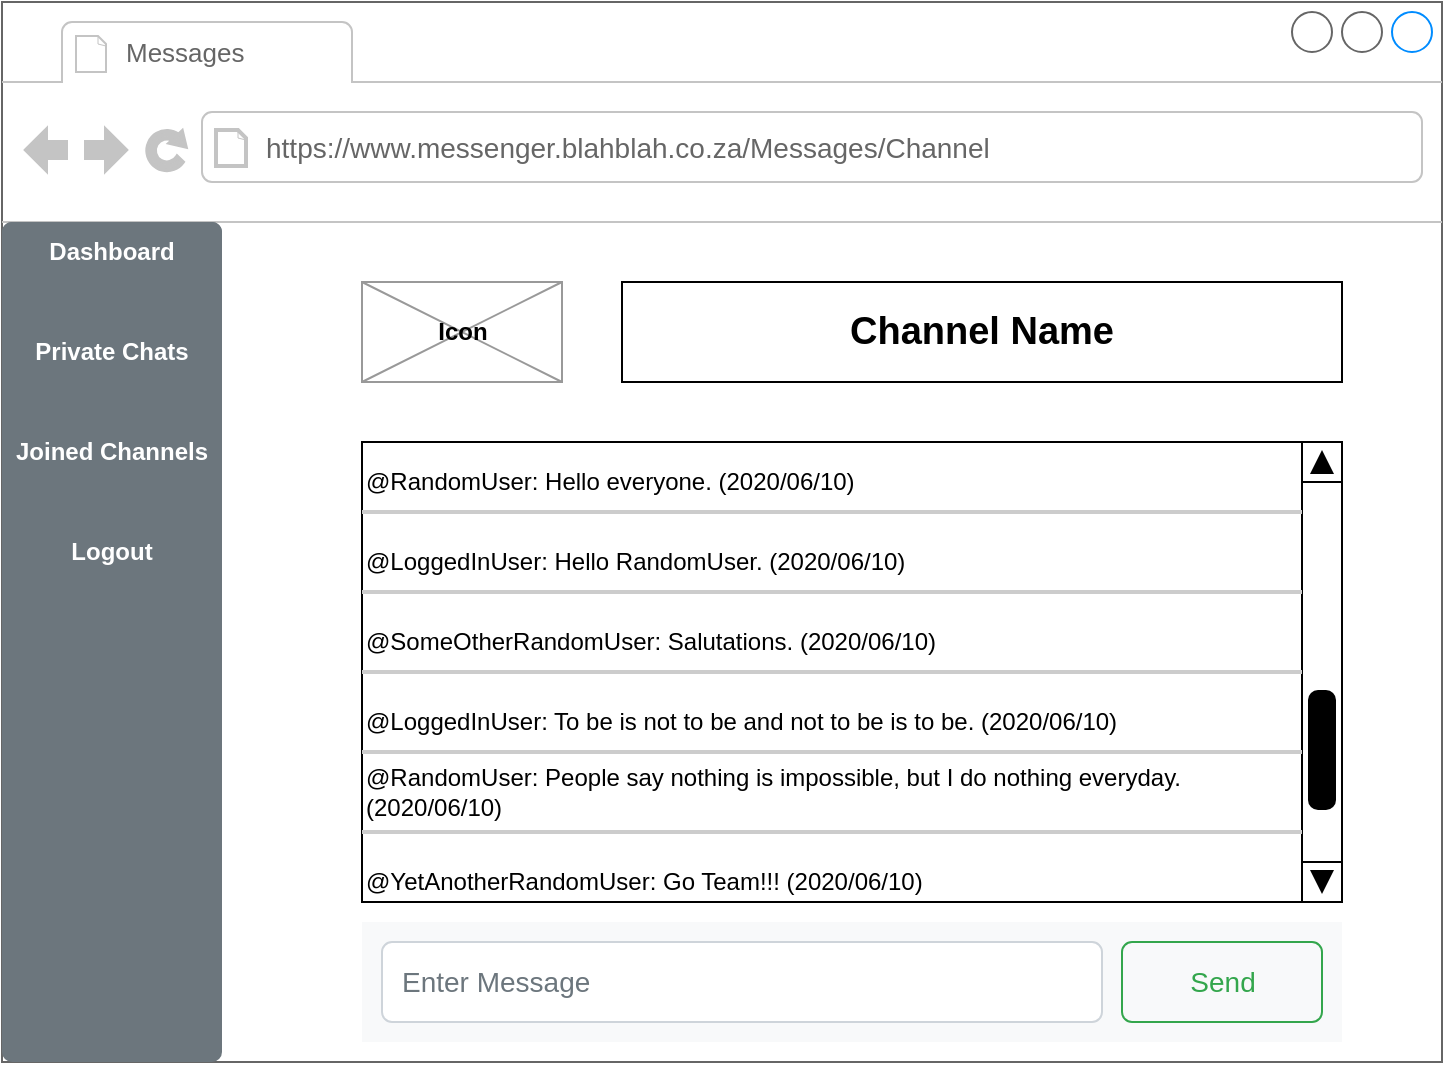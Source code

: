 <mxfile version="13.0.3" type="device"><diagram id="tsvzqU6DXO0SFcKl0I4h" name="Page-1"><mxGraphModel dx="1086" dy="806" grid="1" gridSize="10" guides="1" tooltips="1" connect="1" arrows="1" fold="1" page="1" pageScale="1" pageWidth="827" pageHeight="1169" math="0" shadow="0"><root><mxCell id="0"/><mxCell id="1" parent="0"/><mxCell id="VkSUjFkoPU5qXv27bxlI-1" value="" style="strokeWidth=1;shadow=0;dashed=0;align=center;html=1;shape=mxgraph.mockup.containers.browserWindow;rSize=0;strokeColor=#666666;strokeColor2=#008cff;strokeColor3=#c4c4c4;mainText=,;recursiveResize=0;" parent="1" vertex="1"><mxGeometry x="40" y="80" width="720" height="530" as="geometry"/></mxCell><mxCell id="VkSUjFkoPU5qXv27bxlI-2" value="&lt;font style=&quot;font-size: 13px&quot;&gt;Messages&lt;/font&gt;" style="strokeWidth=1;shadow=0;dashed=0;align=center;html=1;shape=mxgraph.mockup.containers.anchor;fontSize=17;fontColor=#666666;align=left;" parent="VkSUjFkoPU5qXv27bxlI-1" vertex="1"><mxGeometry x="60" y="12" width="110" height="26" as="geometry"/></mxCell><mxCell id="VkSUjFkoPU5qXv27bxlI-3" value="&lt;span style=&quot;font-size: 14px&quot;&gt;https://www.messenger.blahblah.co.za/Messages/Channel&lt;/span&gt;" style="strokeWidth=1;shadow=0;dashed=0;align=center;html=1;shape=mxgraph.mockup.containers.anchor;rSize=0;fontSize=17;fontColor=#666666;align=left;" parent="VkSUjFkoPU5qXv27bxlI-1" vertex="1"><mxGeometry x="130" y="60" width="370" height="26" as="geometry"/></mxCell><mxCell id="VkSUjFkoPU5qXv27bxlI-4" value="&lt;b&gt;Icon&lt;/b&gt;" style="verticalLabelPosition=middle;shadow=0;dashed=0;align=center;html=1;verticalAlign=middle;strokeWidth=1;shape=mxgraph.mockup.graphics.simpleIcon;strokeColor=#999999;labelPosition=center;" parent="VkSUjFkoPU5qXv27bxlI-1" vertex="1"><mxGeometry x="180" y="140" width="100" height="50" as="geometry"/></mxCell><mxCell id="VkSUjFkoPU5qXv27bxlI-5" value="&lt;b&gt;&lt;font style=&quot;font-size: 19px&quot;&gt;Channel Name&lt;/font&gt;&lt;/b&gt;" style="rounded=0;whiteSpace=wrap;html=1;" parent="VkSUjFkoPU5qXv27bxlI-1" vertex="1"><mxGeometry x="310" y="140" width="360" height="50" as="geometry"/></mxCell><mxCell id="VkSUjFkoPU5qXv27bxlI-6" value="" style="html=1;shadow=0;dashed=0;shape=mxgraph.bootstrap.rrect;rSize=5;strokeColor=none;html=1;whiteSpace=wrap;fillColor=#6C767D;fontColor=#ffffff;" parent="VkSUjFkoPU5qXv27bxlI-1" vertex="1"><mxGeometry y="110" width="110" height="420" as="geometry"/></mxCell><mxCell id="VkSUjFkoPU5qXv27bxlI-7" value="&lt;font color=&quot;#ffffff&quot;&gt;&lt;b&gt;Dashboard&lt;/b&gt;&lt;/font&gt;" style="strokeColor=inherit;fillColor=inherit;gradientColor=inherit;fontColor=inherit;html=1;shadow=0;dashed=0;shape=mxgraph.bootstrap.topButton;rSize=5;perimeter=none;whiteSpace=wrap;resizeWidth=1;" parent="VkSUjFkoPU5qXv27bxlI-6" vertex="1"><mxGeometry width="110.0" height="30" relative="1" as="geometry"/></mxCell><mxCell id="VkSUjFkoPU5qXv27bxlI-8" value="&lt;font color=&quot;#ffffff&quot;&gt;&lt;b&gt;Private Chats&lt;/b&gt;&lt;/font&gt;" style="strokeColor=inherit;fillColor=inherit;gradientColor=inherit;fontColor=inherit;html=1;shadow=0;dashed=0;perimeter=none;whiteSpace=wrap;resizeWidth=1;" parent="VkSUjFkoPU5qXv27bxlI-6" vertex="1"><mxGeometry width="110.0" height="30" relative="1" as="geometry"><mxPoint y="50" as="offset"/></mxGeometry></mxCell><mxCell id="VkSUjFkoPU5qXv27bxlI-9" value="&lt;font color=&quot;#ffffff&quot;&gt;&lt;b&gt;Joined Channels&lt;/b&gt;&lt;/font&gt;" style="strokeColor=inherit;fillColor=inherit;gradientColor=inherit;fontColor=inherit;html=1;shadow=0;dashed=0;perimeter=none;whiteSpace=wrap;resizeWidth=1;" parent="VkSUjFkoPU5qXv27bxlI-6" vertex="1"><mxGeometry width="110.0" height="30" relative="1" as="geometry"><mxPoint y="100" as="offset"/></mxGeometry></mxCell><mxCell id="VkSUjFkoPU5qXv27bxlI-10" value="&lt;font color=&quot;#ffffff&quot;&gt;&lt;b&gt;Logout&lt;/b&gt;&lt;/font&gt;" style="strokeColor=inherit;fillColor=inherit;gradientColor=inherit;fontColor=inherit;html=1;shadow=0;dashed=0;perimeter=none;whiteSpace=wrap;resizeWidth=1;" parent="VkSUjFkoPU5qXv27bxlI-6" vertex="1"><mxGeometry width="110.0" height="30" relative="1" as="geometry"><mxPoint y="150" as="offset"/></mxGeometry></mxCell><mxCell id="VkSUjFkoPU5qXv27bxlI-11" value="" style="html=1;shadow=0;dashed=0;fillColor=#F8F9FA;strokeColor=none;fontSize=16;fontColor=#181819;align=left;spacing=15;" parent="VkSUjFkoPU5qXv27bxlI-1" vertex="1"><mxGeometry x="180" y="460" width="490" height="60" as="geometry"/></mxCell><mxCell id="VkSUjFkoPU5qXv27bxlI-12" value="Enter Message" style="html=1;shadow=0;dashed=0;shape=mxgraph.bootstrap.rrect;rSize=5;fontSize=14;fontColor=#6C767D;strokeColor=#CED4DA;fillColor=#ffffff;align=left;spacing=10;" parent="VkSUjFkoPU5qXv27bxlI-11" vertex="1"><mxGeometry width="360" height="40" relative="1" as="geometry"><mxPoint x="10" y="10" as="offset"/></mxGeometry></mxCell><mxCell id="VkSUjFkoPU5qXv27bxlI-13" value="Send" style="html=1;shadow=0;dashed=0;shape=mxgraph.bootstrap.rrect;rSize=5;fontSize=14;fontColor=#33A64C;strokeColor=#33A64C;fillColor=none;" parent="VkSUjFkoPU5qXv27bxlI-11" vertex="1"><mxGeometry width="100" height="40" relative="1" as="geometry"><mxPoint x="380" y="10" as="offset"/></mxGeometry></mxCell><mxCell id="VkSUjFkoPU5qXv27bxlI-14" value="" style="rounded=0;whiteSpace=wrap;html=1;strokeColor=#000000;align=left;" parent="VkSUjFkoPU5qXv27bxlI-1" vertex="1"><mxGeometry x="180" y="220" width="490" height="230" as="geometry"/></mxCell><mxCell id="VkSUjFkoPU5qXv27bxlI-15" value="" style="verticalLabelPosition=bottom;shadow=0;dashed=0;align=center;html=1;verticalAlign=top;strokeWidth=1;shape=mxgraph.mockup.navigation.scrollBar;barPos=20;fillColor2=#000000;strokeColor2=none;direction=north;" parent="VkSUjFkoPU5qXv27bxlI-1" vertex="1"><mxGeometry x="650" y="220" width="20" height="230" as="geometry"/></mxCell><mxCell id="VkSUjFkoPU5qXv27bxlI-16" value="" style="line;strokeWidth=2;html=1;align=left;strokeColor=#CCCCCC;" parent="VkSUjFkoPU5qXv27bxlI-1" vertex="1"><mxGeometry x="180" y="250" width="470" height="10" as="geometry"/></mxCell><mxCell id="VkSUjFkoPU5qXv27bxlI-17" value="" style="line;strokeWidth=2;html=1;align=left;strokeColor=#CCCCCC;" parent="VkSUjFkoPU5qXv27bxlI-1" vertex="1"><mxGeometry x="180" y="290" width="470" height="10" as="geometry"/></mxCell><mxCell id="VkSUjFkoPU5qXv27bxlI-18" value="" style="line;strokeWidth=2;html=1;align=left;strokeColor=#CCCCCC;" parent="VkSUjFkoPU5qXv27bxlI-1" vertex="1"><mxGeometry x="180" y="330" width="470" height="10" as="geometry"/></mxCell><mxCell id="VkSUjFkoPU5qXv27bxlI-19" value="" style="line;strokeWidth=2;html=1;align=left;strokeColor=#CCCCCC;" parent="VkSUjFkoPU5qXv27bxlI-1" vertex="1"><mxGeometry x="180" y="370" width="470" height="10" as="geometry"/></mxCell><mxCell id="VkSUjFkoPU5qXv27bxlI-20" value="" style="line;strokeWidth=2;html=1;align=left;strokeColor=#CCCCCC;" parent="VkSUjFkoPU5qXv27bxlI-1" vertex="1"><mxGeometry x="180" y="410" width="470" height="10" as="geometry"/></mxCell><mxCell id="VkSUjFkoPU5qXv27bxlI-21" value="@RandomUser: Hello everyone. (2020/06/10)" style="text;html=1;strokeColor=none;fillColor=none;align=left;verticalAlign=middle;whiteSpace=wrap;rounded=0;" parent="VkSUjFkoPU5qXv27bxlI-1" vertex="1"><mxGeometry x="180" y="230" width="460" height="20" as="geometry"/></mxCell><mxCell id="VkSUjFkoPU5qXv27bxlI-22" value="@LoggedInUser: Hello RandomUser. (2020/06/10)" style="text;html=1;strokeColor=none;fillColor=none;align=left;verticalAlign=middle;whiteSpace=wrap;rounded=0;" parent="VkSUjFkoPU5qXv27bxlI-1" vertex="1"><mxGeometry x="180" y="270" width="460" height="20" as="geometry"/></mxCell><mxCell id="VkSUjFkoPU5qXv27bxlI-23" value="@LoggedInUser: To be is not to be and not to be is to be. (2020/06/10)" style="text;html=1;strokeColor=none;fillColor=none;align=left;verticalAlign=middle;whiteSpace=wrap;rounded=0;" parent="VkSUjFkoPU5qXv27bxlI-1" vertex="1"><mxGeometry x="180" y="350" width="460" height="20" as="geometry"/></mxCell><mxCell id="VkSUjFkoPU5qXv27bxlI-24" value="@RandomUser: People say nothing is impossible, but I do nothing everyday. (2020/06/10)" style="text;html=1;strokeColor=none;fillColor=none;align=left;verticalAlign=middle;whiteSpace=wrap;rounded=0;" parent="VkSUjFkoPU5qXv27bxlI-1" vertex="1"><mxGeometry x="180" y="380" width="460" height="30" as="geometry"/></mxCell><mxCell id="VkSUjFkoPU5qXv27bxlI-25" value="@YetAnotherRandomUser: Go Team!!! (2020/06/10)" style="text;html=1;strokeColor=none;fillColor=none;align=left;verticalAlign=middle;whiteSpace=wrap;rounded=0;" parent="VkSUjFkoPU5qXv27bxlI-1" vertex="1"><mxGeometry x="180" y="430" width="460" height="20" as="geometry"/></mxCell><mxCell id="VkSUjFkoPU5qXv27bxlI-26" value="@SomeOtherRandomUser: Salutations. (2020/06/10)" style="text;html=1;strokeColor=none;fillColor=none;align=left;verticalAlign=middle;whiteSpace=wrap;rounded=0;" parent="VkSUjFkoPU5qXv27bxlI-1" vertex="1"><mxGeometry x="180" y="310" width="460" height="20" as="geometry"/></mxCell></root></mxGraphModel></diagram></mxfile>